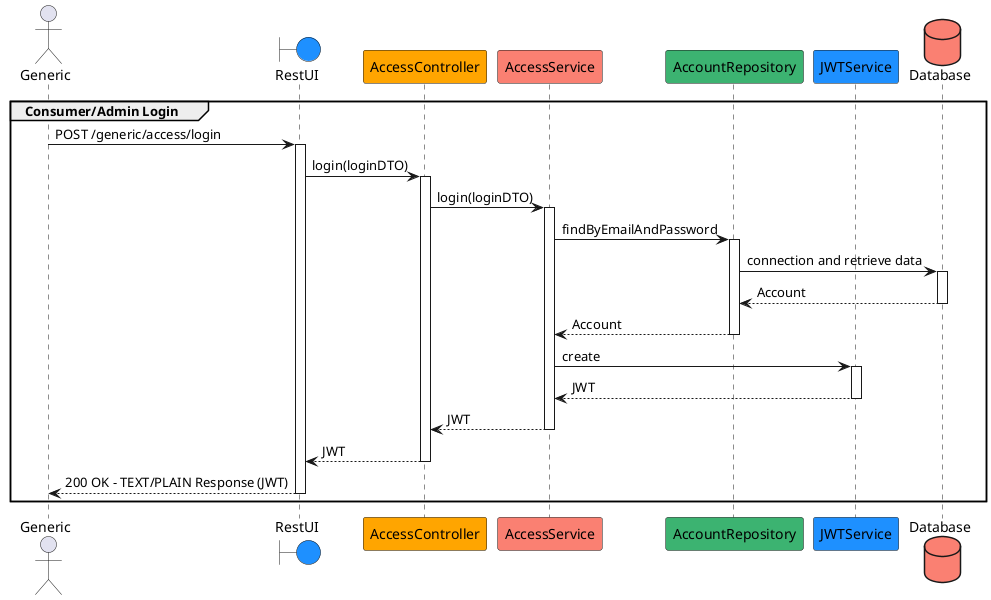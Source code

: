 @startuml
actor Generic
boundary RestUI #DodgerBlue
participant AccessController #Orange
participant AccessService #Salmon
participant AccountRepository #MediumSeaGreen
participant JWTService #DodgerBlue
database Database #Salmon

group Consumer/Admin Login
	Generic -> RestUI ++ : POST /generic/access/login
	RestUI -> AccessController ++ : login(loginDTO)
	AccessController -> AccessService ++ : login(loginDTO)
	AccessService -> AccountRepository ++ : findByEmailAndPassword
	AccountRepository -> Database ++ : connection and retrieve data
	Database --> AccountRepository -- : Account
	AccountRepository --> AccessService -- : Account
	AccessService -> JWTService ++ : create
	JWTService --> AccessService -- : JWT
	AccessService --> AccessController -- : JWT
	AccessController --> RestUI -- : JWT
	RestUI --> Generic -- : 200 OK - TEXT/PLAIN Response (JWT)
end
@enduml